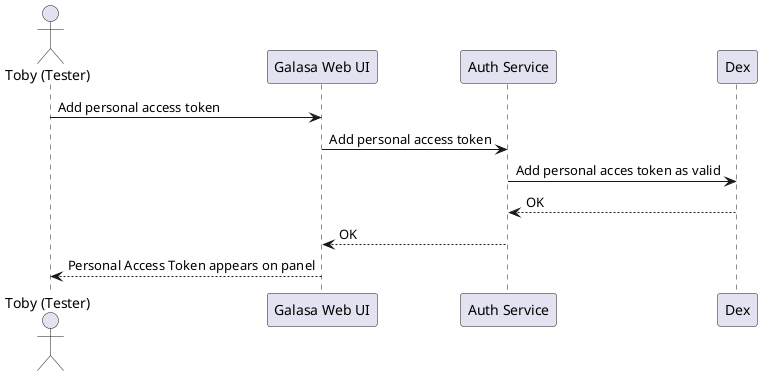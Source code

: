 @startuml

actor "Toby (Tester)" as toby
participant "Galasa Web UI" as webUI
participant "Auth Service" as auth
participant Dex as Dex

toby -> webUI: Add personal access token
        webUI -> auth : Add personal access token 
                auth -> Dex : Add personal acces token as valid
                auth<-- Dex : OK
        webUI <-- auth: OK
toby <-- webUI: Personal Access Token appears on panel
@enduml